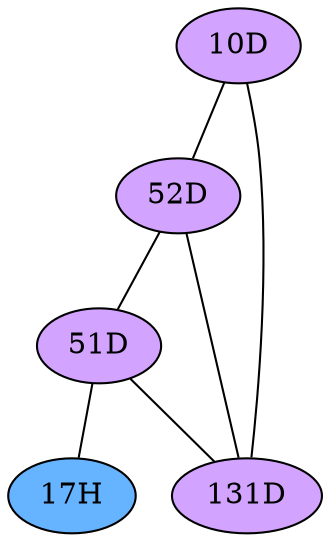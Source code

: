 // The Round Table
graph {
	"10D" [fillcolor="#D3A4FF" style=radial]
	"52D" [fillcolor="#D3A4FF" style=radial]
	"10D" -- "52D" [penwidth=1]
	"10D" [fillcolor="#D3A4FF" style=radial]
	"131D" [fillcolor="#D3A4FF" style=radial]
	"10D" -- "131D" [penwidth=1]
	"52D" [fillcolor="#D3A4FF" style=radial]
	"131D" [fillcolor="#D3A4FF" style=radial]
	"52D" -- "131D" [penwidth=1]
	"52D" [fillcolor="#D3A4FF" style=radial]
	"51D" [fillcolor="#D3A4FF" style=radial]
	"52D" -- "51D" [penwidth=1]
	"51D" [fillcolor="#D3A4FF" style=radial]
	"17H" [fillcolor="#66B3FF" style=radial]
	"51D" -- "17H" [penwidth=1]
	"51D" [fillcolor="#D3A4FF" style=radial]
	"131D" [fillcolor="#D3A4FF" style=radial]
	"51D" -- "131D" [penwidth=1]
}
